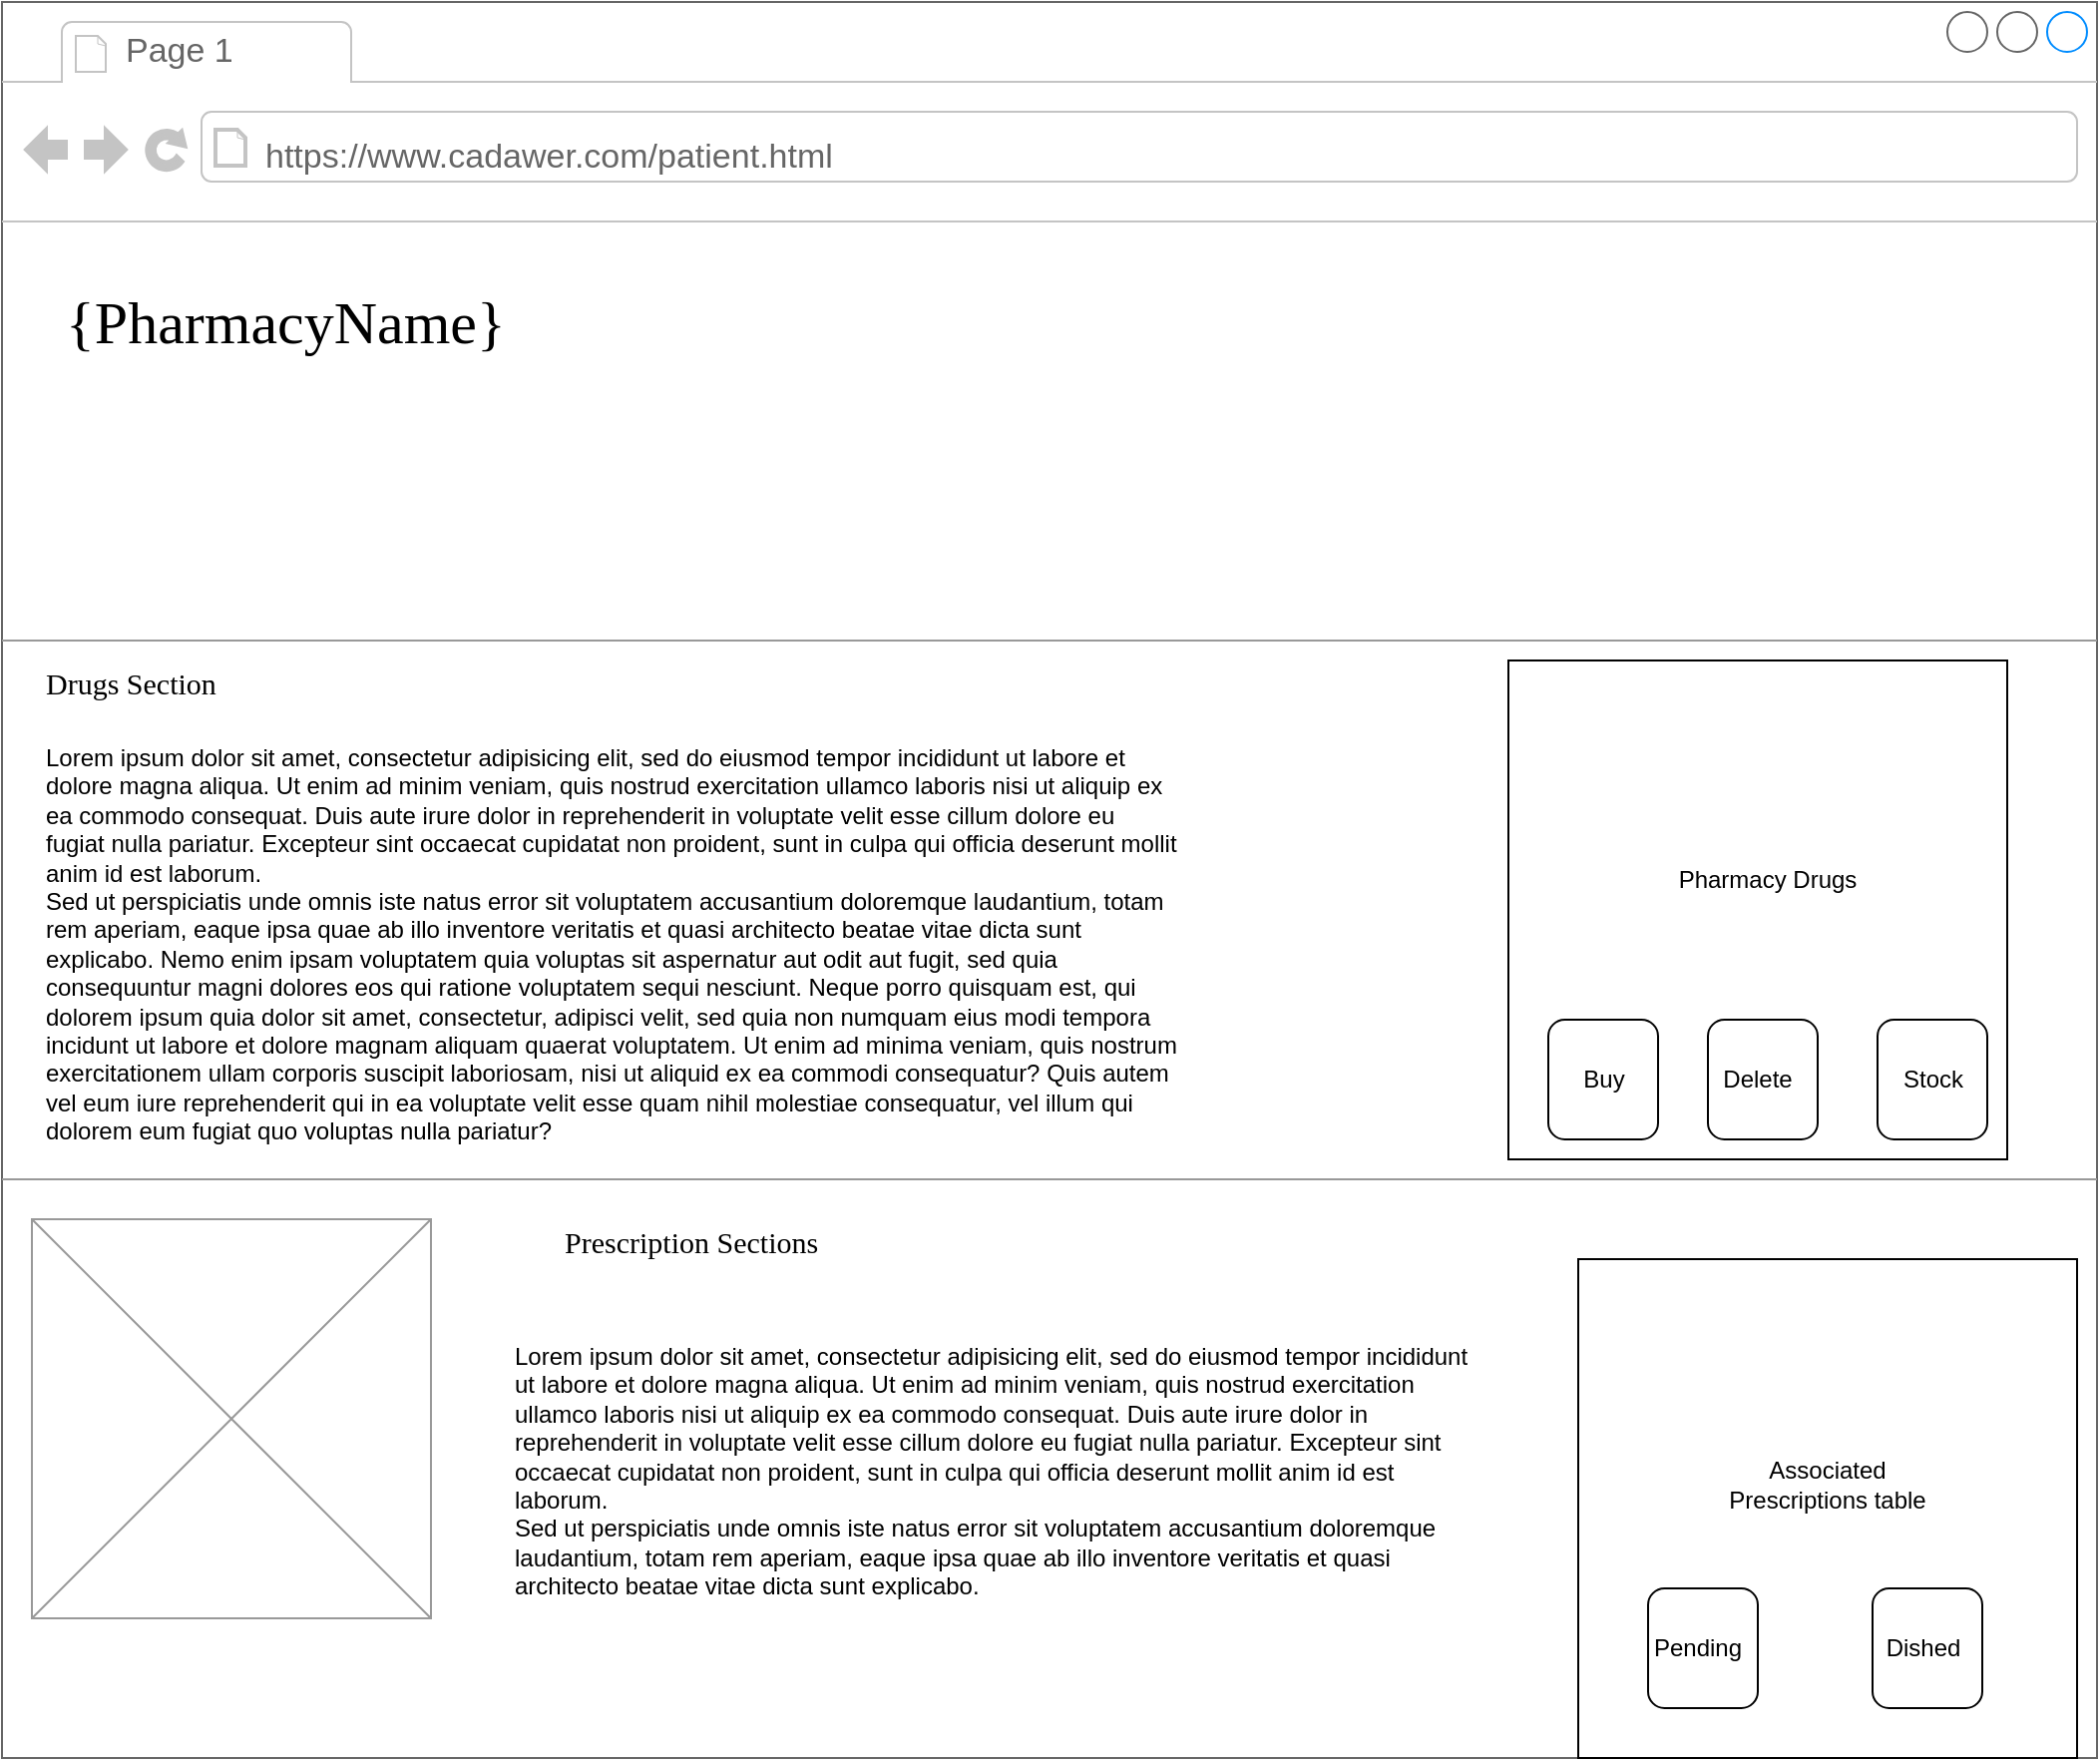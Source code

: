 <mxfile version="21.2.8" type="device">
  <diagram name="Page-1" id="2cc2dc42-3aac-f2a9-1cec-7a8b7cbee084">
    <mxGraphModel dx="780" dy="544" grid="1" gridSize="10" guides="1" tooltips="1" connect="1" arrows="1" fold="1" page="1" pageScale="1" pageWidth="1100" pageHeight="850" background="none" math="0" shadow="0">
      <root>
        <mxCell id="0" />
        <mxCell id="1" parent="0" />
        <mxCell id="7026571954dc6520-1" value="" style="strokeWidth=1;shadow=0;dashed=0;align=center;html=1;shape=mxgraph.mockup.containers.browserWindow;rSize=0;strokeColor=#666666;mainText=,;recursiveResize=0;rounded=0;labelBackgroundColor=none;fontFamily=Verdana;fontSize=12" parent="1" vertex="1">
          <mxGeometry x="25" y="60" width="1050" height="880" as="geometry" />
        </mxCell>
        <mxCell id="7026571954dc6520-2" value="Page 1" style="strokeWidth=1;shadow=0;dashed=0;align=center;html=1;shape=mxgraph.mockup.containers.anchor;fontSize=17;fontColor=#666666;align=left;" parent="7026571954dc6520-1" vertex="1">
          <mxGeometry x="60" y="12" width="110" height="26" as="geometry" />
        </mxCell>
        <mxCell id="7026571954dc6520-3" value="https://www.cadawer.com/patient.html" style="strokeWidth=1;shadow=0;dashed=0;align=center;html=1;shape=mxgraph.mockup.containers.anchor;rSize=0;fontSize=17;fontColor=#666666;align=left;" parent="7026571954dc6520-1" vertex="1">
          <mxGeometry x="130" y="70" width="310" height="16" as="geometry" />
        </mxCell>
        <mxCell id="7026571954dc6520-4" value="{PharmacyName}" style="text;html=1;points=[];align=left;verticalAlign=top;spacingTop=-4;fontSize=30;fontFamily=Verdana" parent="7026571954dc6520-1" vertex="1">
          <mxGeometry x="30" y="140" width="370" height="50" as="geometry" />
        </mxCell>
        <mxCell id="7026571954dc6520-15" value="" style="verticalLabelPosition=bottom;shadow=0;dashed=0;align=center;html=1;verticalAlign=top;strokeWidth=1;shape=mxgraph.mockup.markup.line;strokeColor=#999999;rounded=0;labelBackgroundColor=none;fillColor=#ffffff;fontFamily=Verdana;fontSize=12;fontColor=#000000;" parent="7026571954dc6520-1" vertex="1">
          <mxGeometry y="310" width="1050" height="20" as="geometry" />
        </mxCell>
        <mxCell id="7026571954dc6520-16" value="Drugs Section" style="text;html=1;points=[];align=left;verticalAlign=top;spacingTop=-4;fontSize=15;fontFamily=Verdana" parent="7026571954dc6520-1" vertex="1">
          <mxGeometry x="20" y="330" width="170" height="30" as="geometry" />
        </mxCell>
        <mxCell id="7026571954dc6520-17" value="Lorem ipsum dolor sit amet, consectetur adipisicing elit, sed do eiusmod tempor incididunt ut labore et dolore magna aliqua. Ut enim ad minim veniam, quis nostrud exercitation ullamco laboris nisi ut aliquip ex ea commodo consequat. Duis aute irure dolor in reprehenderit in voluptate velit esse cillum dolore eu fugiat nulla pariatur. Excepteur sint occaecat cupidatat non proident, sunt in culpa qui officia deserunt mollit anim id est laborum.&#xa;Sed ut perspiciatis unde omnis iste natus error sit voluptatem accusantium doloremque laudantium, totam rem aperiam, eaque ipsa quae ab illo inventore veritatis et quasi architecto beatae vitae dicta sunt explicabo. Nemo enim ipsam voluptatem quia voluptas sit aspernatur aut odit aut fugit, sed quia consequuntur magni dolores eos qui ratione voluptatem sequi nesciunt. Neque porro quisquam est, qui dolorem ipsum quia dolor sit amet, consectetur, adipisci velit, sed quia non numquam eius modi tempora incidunt ut labore et dolore magnam aliquam quaerat voluptatem. Ut enim ad minima veniam, quis nostrum exercitationem ullam corporis suscipit laboriosam, nisi ut aliquid ex ea commodi consequatur? Quis autem vel eum iure reprehenderit qui in ea voluptate velit esse quam nihil molestiae consequatur, vel illum qui dolorem eum fugiat quo voluptas nulla pariatur?" style="text;spacingTop=-5;whiteSpace=wrap;html=1;align=left;fontSize=12;fontFamily=Helvetica;fillColor=none;strokeColor=none;rounded=0;shadow=1;labelBackgroundColor=none;" parent="7026571954dc6520-1" vertex="1">
          <mxGeometry x="20" y="370" width="570" height="240" as="geometry" />
        </mxCell>
        <mxCell id="7026571954dc6520-21" value="" style="verticalLabelPosition=bottom;shadow=0;dashed=0;align=center;html=1;verticalAlign=top;strokeWidth=1;shape=mxgraph.mockup.markup.line;strokeColor=#999999;rounded=0;labelBackgroundColor=none;fillColor=#ffffff;fontFamily=Verdana;fontSize=12;fontColor=#000000;" parent="7026571954dc6520-1" vertex="1">
          <mxGeometry y="580" width="1050" height="20" as="geometry" />
        </mxCell>
        <mxCell id="7026571954dc6520-22" value="" style="verticalLabelPosition=bottom;shadow=0;dashed=0;align=center;html=1;verticalAlign=top;strokeWidth=1;shape=mxgraph.mockup.graphics.simpleIcon;strokeColor=#999999;fillColor=#ffffff;rounded=0;labelBackgroundColor=none;fontFamily=Verdana;fontSize=12;fontColor=#000000;" parent="7026571954dc6520-1" vertex="1">
          <mxGeometry x="15" y="610" width="200" height="200" as="geometry" />
        </mxCell>
        <mxCell id="7026571954dc6520-31" value="Prescription Sections" style="text;html=1;points=[];align=left;verticalAlign=top;spacingTop=-4;fontSize=15;fontFamily=Verdana" parent="7026571954dc6520-1" vertex="1">
          <mxGeometry x="280" y="610" width="170" height="30" as="geometry" />
        </mxCell>
        <mxCell id="cCR-ieIUVih_2Q5gN7RV-1" value="" style="whiteSpace=wrap;html=1;aspect=fixed;" vertex="1" parent="7026571954dc6520-1">
          <mxGeometry x="790" y="630" width="250" height="250" as="geometry" />
        </mxCell>
        <mxCell id="cCR-ieIUVih_2Q5gN7RV-2" value="Associated Prescriptions table" style="text;html=1;strokeColor=none;fillColor=none;align=center;verticalAlign=middle;whiteSpace=wrap;rounded=0;" vertex="1" parent="7026571954dc6520-1">
          <mxGeometry x="855" y="700" width="120" height="85" as="geometry" />
        </mxCell>
        <mxCell id="cCR-ieIUVih_2Q5gN7RV-3" value="" style="whiteSpace=wrap;html=1;aspect=fixed;" vertex="1" parent="7026571954dc6520-1">
          <mxGeometry x="755" y="330" width="250" height="250" as="geometry" />
        </mxCell>
        <mxCell id="cCR-ieIUVih_2Q5gN7RV-4" value="Pharmacy Drugs" style="text;html=1;strokeColor=none;fillColor=none;align=center;verticalAlign=middle;whiteSpace=wrap;rounded=0;" vertex="1" parent="7026571954dc6520-1">
          <mxGeometry x="825" y="397.5" width="120" height="85" as="geometry" />
        </mxCell>
        <mxCell id="cCR-ieIUVih_2Q5gN7RV-5" value="" style="rounded=1;whiteSpace=wrap;html=1;" vertex="1" parent="7026571954dc6520-1">
          <mxGeometry x="775" y="510" width="55" height="60" as="geometry" />
        </mxCell>
        <mxCell id="cCR-ieIUVih_2Q5gN7RV-6" value="Buy" style="text;html=1;strokeColor=none;fillColor=none;align=center;verticalAlign=middle;whiteSpace=wrap;rounded=0;" vertex="1" parent="7026571954dc6520-1">
          <mxGeometry x="772.5" y="525" width="60" height="30" as="geometry" />
        </mxCell>
        <mxCell id="cCR-ieIUVih_2Q5gN7RV-8" value="" style="rounded=1;whiteSpace=wrap;html=1;" vertex="1" parent="7026571954dc6520-1">
          <mxGeometry x="940" y="510" width="55" height="60" as="geometry" />
        </mxCell>
        <mxCell id="cCR-ieIUVih_2Q5gN7RV-7" value="" style="rounded=1;whiteSpace=wrap;html=1;" vertex="1" parent="7026571954dc6520-1">
          <mxGeometry x="855" y="510" width="55" height="60" as="geometry" />
        </mxCell>
        <mxCell id="cCR-ieIUVih_2Q5gN7RV-10" value="Stock" style="text;html=1;strokeColor=none;fillColor=none;align=center;verticalAlign=middle;whiteSpace=wrap;rounded=0;" vertex="1" parent="7026571954dc6520-1">
          <mxGeometry x="937.5" y="525" width="60" height="30" as="geometry" />
        </mxCell>
        <mxCell id="cCR-ieIUVih_2Q5gN7RV-9" value="Delete" style="text;html=1;strokeColor=none;fillColor=none;align=center;verticalAlign=middle;whiteSpace=wrap;rounded=0;" vertex="1" parent="7026571954dc6520-1">
          <mxGeometry x="850" y="525" width="60" height="30" as="geometry" />
        </mxCell>
        <mxCell id="7026571954dc6520-36" value="Lorem ipsum dolor sit amet, consectetur adipisicing elit, sed do eiusmod tempor incididunt ut labore et dolore magna aliqua. Ut enim ad minim veniam, quis nostrud exercitation ullamco laboris nisi ut aliquip ex ea commodo consequat. Duis aute irure dolor in reprehenderit in voluptate velit esse cillum dolore eu fugiat nulla pariatur. Excepteur sint occaecat cupidatat non proident, sunt in culpa qui officia deserunt mollit anim id est laborum.&lt;br&gt;Sed ut perspiciatis unde omnis iste natus error sit voluptatem accusantium doloremque laudantium, totam rem aperiam, eaque ipsa quae ab illo inventore veritatis et quasi architecto beatae vitae dicta sunt explicabo.&amp;nbsp;" style="text;spacingTop=-5;whiteSpace=wrap;html=1;align=left;fontSize=12;fontFamily=Helvetica;fillColor=none;strokeColor=none;rounded=0;shadow=1;labelBackgroundColor=none;" parent="7026571954dc6520-1" vertex="1">
          <mxGeometry x="255" y="670" width="490" height="125" as="geometry" />
        </mxCell>
        <mxCell id="cCR-ieIUVih_2Q5gN7RV-11" value="" style="rounded=1;whiteSpace=wrap;html=1;" vertex="1" parent="7026571954dc6520-1">
          <mxGeometry x="825" y="795" width="55" height="60" as="geometry" />
        </mxCell>
        <mxCell id="cCR-ieIUVih_2Q5gN7RV-12" value="" style="rounded=1;whiteSpace=wrap;html=1;" vertex="1" parent="7026571954dc6520-1">
          <mxGeometry x="937.5" y="795" width="55" height="60" as="geometry" />
        </mxCell>
        <mxCell id="cCR-ieIUVih_2Q5gN7RV-13" value="Pending" style="text;html=1;strokeColor=none;fillColor=none;align=center;verticalAlign=middle;whiteSpace=wrap;rounded=0;" vertex="1" parent="7026571954dc6520-1">
          <mxGeometry x="820" y="810" width="60" height="30" as="geometry" />
        </mxCell>
        <mxCell id="cCR-ieIUVih_2Q5gN7RV-14" value="Dished" style="text;html=1;strokeColor=none;fillColor=none;align=center;verticalAlign=middle;whiteSpace=wrap;rounded=0;" vertex="1" parent="7026571954dc6520-1">
          <mxGeometry x="932.5" y="810" width="60" height="30" as="geometry" />
        </mxCell>
      </root>
    </mxGraphModel>
  </diagram>
</mxfile>
